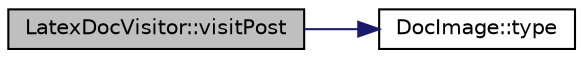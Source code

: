 digraph "LatexDocVisitor::visitPost"
{
 // LATEX_PDF_SIZE
  edge [fontname="Helvetica",fontsize="10",labelfontname="Helvetica",labelfontsize="10"];
  node [fontname="Helvetica",fontsize="10",shape=record];
  rankdir="LR";
  Node1 [label="LatexDocVisitor::visitPost",height=0.2,width=0.4,color="black", fillcolor="grey75", style="filled", fontcolor="black",tooltip=" "];
  Node1 -> Node2 [color="midnightblue",fontsize="10",style="solid"];
  Node2 [label="DocImage::type",height=0.2,width=0.4,color="black", fillcolor="white", style="filled",URL="$classDocImage.html#a4a7abc635cfbbb0824b1a482b6cb42e9",tooltip=" "];
}
